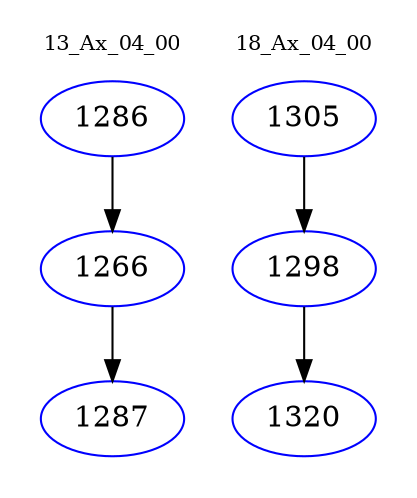 digraph{
subgraph cluster_0 {
color = white
label = "13_Ax_04_00";
fontsize=10;
T0_1286 [label="1286", color="blue"]
T0_1286 -> T0_1266 [color="black"]
T0_1266 [label="1266", color="blue"]
T0_1266 -> T0_1287 [color="black"]
T0_1287 [label="1287", color="blue"]
}
subgraph cluster_1 {
color = white
label = "18_Ax_04_00";
fontsize=10;
T1_1305 [label="1305", color="blue"]
T1_1305 -> T1_1298 [color="black"]
T1_1298 [label="1298", color="blue"]
T1_1298 -> T1_1320 [color="black"]
T1_1320 [label="1320", color="blue"]
}
}
